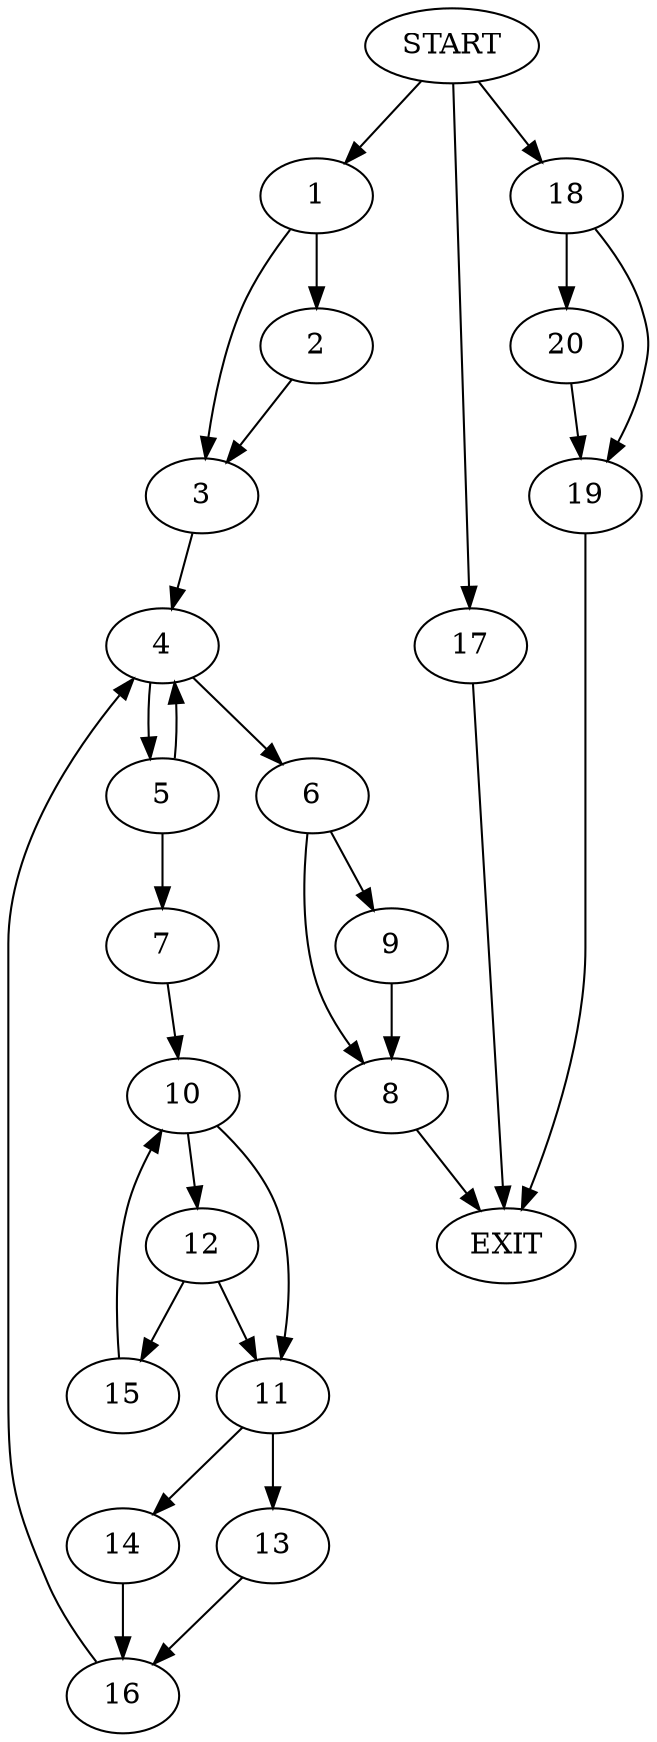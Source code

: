 digraph {
0 [label="START"]
21 [label="EXIT"]
0 -> 1
1 -> 2
1 -> 3
3 -> 4
2 -> 3
4 -> 5
4 -> 6
5 -> 4
5 -> 7
6 -> 8
6 -> 9
7 -> 10
10 -> 11
10 -> 12
11 -> 13
11 -> 14
12 -> 11
12 -> 15
15 -> 10
14 -> 16
13 -> 16
16 -> 4
8 -> 21
9 -> 8
0 -> 17
17 -> 21
0 -> 18
18 -> 19
18 -> 20
19 -> 21
20 -> 19
}
